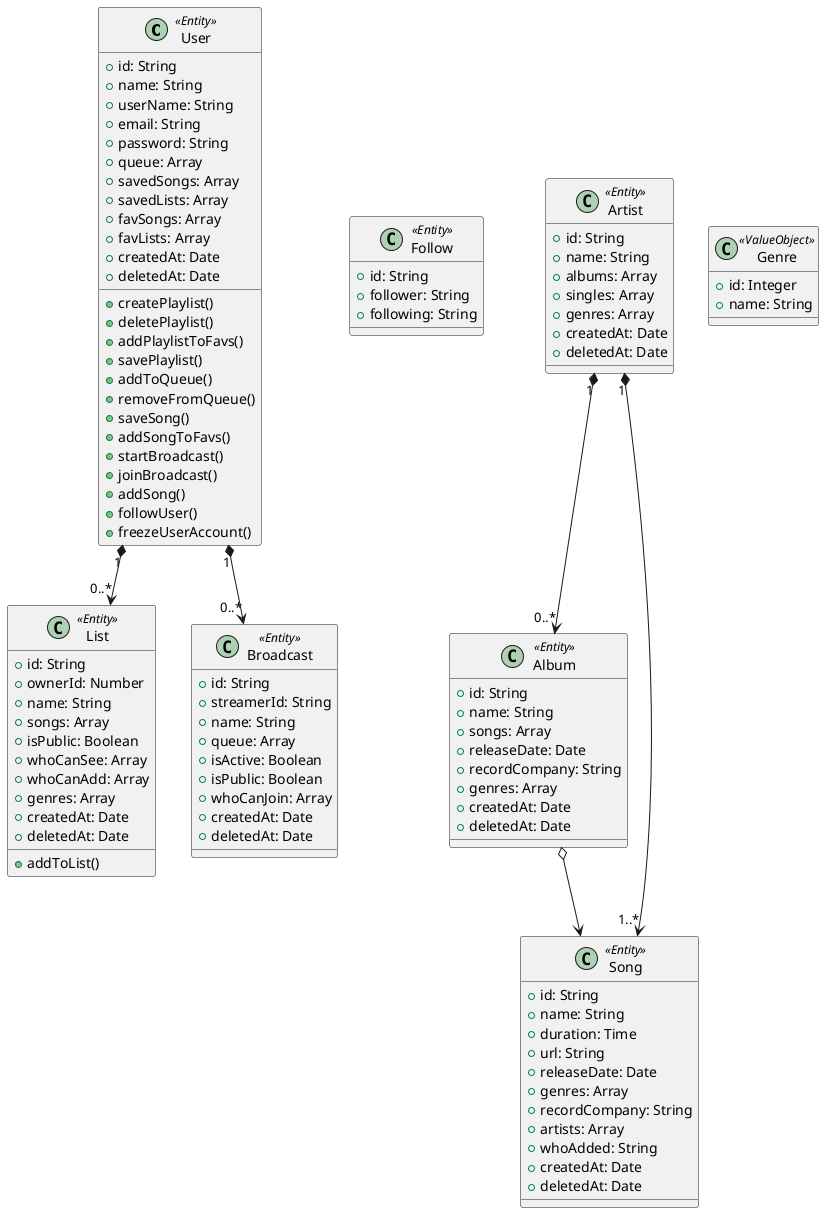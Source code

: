 @startuml grooveshark


class User <<Entity>>{
  + id: String
  + name: String
  + userName: String
  + email: String
  + password: String
  + queue: Array
  + savedSongs: Array
  + savedLists: Array
  + favSongs: Array
  + favLists: Array
  + createdAt: Date
  + deletedAt: Date

  + createPlaylist()
  + deletePlaylist()
  + addPlaylistToFavs()
  + savePlaylist()
  + addToQueue()
  + removeFromQueue()
  + saveSong()
  + addSongToFavs()
  + startBroadcast()
  + joinBroadcast()
  + addSong()
  + followUser()
  + freezeUserAccount()
}

class Follow <<Entity>> {
  + id: String
  + follower: String
  + following: String
}

class List <<Entity>>{
  + id: String
  + ownerId: Number
  + name: String
  + songs: Array
  + isPublic: Boolean
  + whoCanSee: Array
  + whoCanAdd: Array
  + genres: Array
  + createdAt: Date
  + deletedAt: Date
  + addToList()
}

class Artist <<Entity>>{
  + id: String
  + name: String
  + albums: Array
  + singles: Array
  + genres: Array
  + createdAt: Date
  + deletedAt: Date
}

class Album <<Entity>>{
  + id: String
  + name: String
  + songs: Array
  + releaseDate: Date
  + recordCompany: String
  + genres: Array
  + createdAt: Date
  + deletedAt: Date
}

class Song <<Entity>>{
  + id: String
  + name: String
  + duration: Time
  + url: String
  + releaseDate: Date
  + genres: Array
  + recordCompany: String
  + artists: Array
  + whoAdded: String
  + createdAt: Date
  + deletedAt: Date
}

class Broadcast <<Entity>>{
  + id: String
  + streamerId: String
  + name: String
  + queue: Array
  + isActive: Boolean
  + isPublic: Boolean
  + whoCanJoin: Array
  + createdAt: Date
  + deletedAt: Date
}

class Genre <<ValueObject>>{
  + id: Integer
  + name: String
}


Artist "1" *--> "0..*" Album
Artist "1" *--> "1..*" Song
User "1" *--> "0..*" List
User "1" *--> "0..*" Broadcast

Album o--> Song

@enduml
